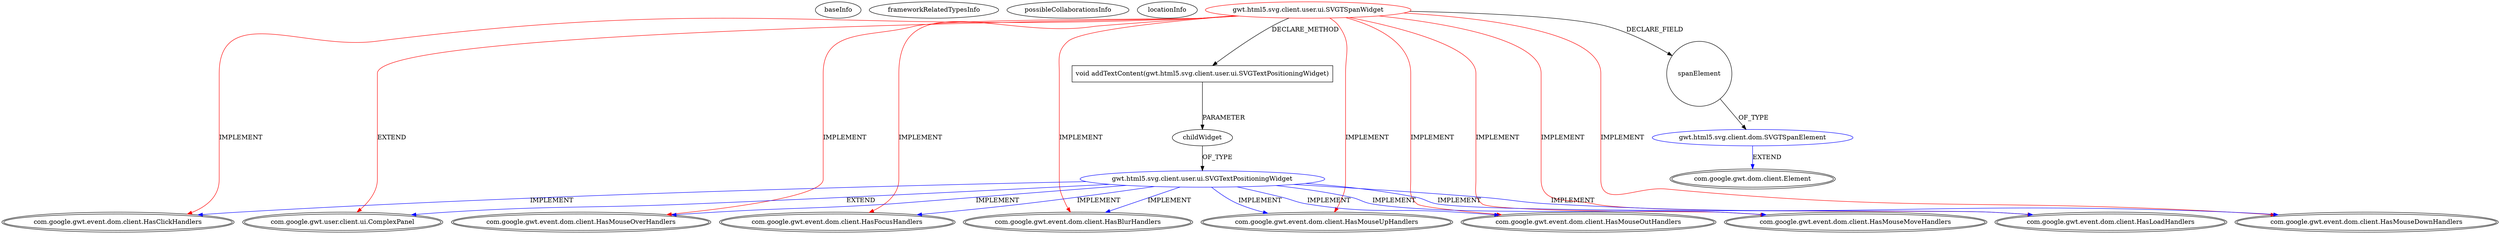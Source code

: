 digraph {
baseInfo[graphId=3984,category="extension_graph",isAnonymous=false,possibleRelation=true]
frameworkRelatedTypesInfo[0="com.google.gwt.user.client.ui.ComplexPanel",1="com.google.gwt.event.dom.client.HasFocusHandlers",2="com.google.gwt.event.dom.client.HasBlurHandlers",3="com.google.gwt.event.dom.client.HasClickHandlers",4="com.google.gwt.event.dom.client.HasMouseDownHandlers",5="com.google.gwt.event.dom.client.HasMouseUpHandlers",6="com.google.gwt.event.dom.client.HasMouseOverHandlers",7="com.google.gwt.event.dom.client.HasMouseMoveHandlers",8="com.google.gwt.event.dom.client.HasMouseOutHandlers",9="com.google.gwt.event.dom.client.HasLoadHandlers"]
possibleCollaborationsInfo[0="3984~CLIENT_METHOD_DECLARATION-PARAMETER_DECLARATION-~com.google.gwt.user.client.ui.ComplexPanel com.google.gwt.event.dom.client.HasFocusHandlers com.google.gwt.event.dom.client.HasBlurHandlers com.google.gwt.event.dom.client.HasClickHandlers com.google.gwt.event.dom.client.HasMouseDownHandlers com.google.gwt.event.dom.client.HasMouseUpHandlers com.google.gwt.event.dom.client.HasMouseOverHandlers com.google.gwt.event.dom.client.HasMouseMoveHandlers com.google.gwt.event.dom.client.HasMouseOutHandlers com.google.gwt.event.dom.client.HasLoadHandlers ~com.google.gwt.user.client.ui.ComplexPanel com.google.gwt.event.dom.client.HasFocusHandlers com.google.gwt.event.dom.client.HasBlurHandlers com.google.gwt.event.dom.client.HasClickHandlers com.google.gwt.event.dom.client.HasMouseDownHandlers com.google.gwt.event.dom.client.HasMouseUpHandlers com.google.gwt.event.dom.client.HasMouseOverHandlers com.google.gwt.event.dom.client.HasMouseMoveHandlers com.google.gwt.event.dom.client.HasMouseOutHandlers com.google.gwt.event.dom.client.HasLoadHandlers ~false~false",1="3984~FIELD_DECLARATION-~com.google.gwt.user.client.ui.ComplexPanel com.google.gwt.event.dom.client.HasFocusHandlers com.google.gwt.event.dom.client.HasBlurHandlers com.google.gwt.event.dom.client.HasClickHandlers com.google.gwt.event.dom.client.HasMouseDownHandlers com.google.gwt.event.dom.client.HasMouseUpHandlers com.google.gwt.event.dom.client.HasMouseOverHandlers com.google.gwt.event.dom.client.HasMouseMoveHandlers com.google.gwt.event.dom.client.HasMouseOutHandlers com.google.gwt.event.dom.client.HasLoadHandlers ~com.google.gwt.dom.client.Element ~false~false"]
locationInfo[projectName="mguiral-GwtSvgLib",filePath="/mguiral-GwtSvgLib/GwtSvgLib-master/src/gwt/html5/svg/client/user/ui/SVGTSpanWidget.java",contextSignature="SVGTSpanWidget",graphId="3984"]
0[label="gwt.html5.svg.client.user.ui.SVGTSpanWidget",vertexType="ROOT_CLIENT_CLASS_DECLARATION",isFrameworkType=false,color=red]
1[label="com.google.gwt.user.client.ui.ComplexPanel",vertexType="FRAMEWORK_CLASS_TYPE",isFrameworkType=true,peripheries=2]
2[label="com.google.gwt.event.dom.client.HasFocusHandlers",vertexType="FRAMEWORK_INTERFACE_TYPE",isFrameworkType=true,peripheries=2]
3[label="com.google.gwt.event.dom.client.HasBlurHandlers",vertexType="FRAMEWORK_INTERFACE_TYPE",isFrameworkType=true,peripheries=2]
4[label="com.google.gwt.event.dom.client.HasClickHandlers",vertexType="FRAMEWORK_INTERFACE_TYPE",isFrameworkType=true,peripheries=2]
5[label="com.google.gwt.event.dom.client.HasMouseDownHandlers",vertexType="FRAMEWORK_INTERFACE_TYPE",isFrameworkType=true,peripheries=2]
6[label="com.google.gwt.event.dom.client.HasMouseUpHandlers",vertexType="FRAMEWORK_INTERFACE_TYPE",isFrameworkType=true,peripheries=2]
7[label="com.google.gwt.event.dom.client.HasMouseOverHandlers",vertexType="FRAMEWORK_INTERFACE_TYPE",isFrameworkType=true,peripheries=2]
8[label="com.google.gwt.event.dom.client.HasMouseMoveHandlers",vertexType="FRAMEWORK_INTERFACE_TYPE",isFrameworkType=true,peripheries=2]
9[label="com.google.gwt.event.dom.client.HasMouseOutHandlers",vertexType="FRAMEWORK_INTERFACE_TYPE",isFrameworkType=true,peripheries=2]
10[label="com.google.gwt.event.dom.client.HasLoadHandlers",vertexType="FRAMEWORK_INTERFACE_TYPE",isFrameworkType=true,peripheries=2]
11[label="spanElement",vertexType="FIELD_DECLARATION",isFrameworkType=false,shape=circle]
12[label="gwt.html5.svg.client.dom.SVGTSpanElement",vertexType="REFERENCE_CLIENT_CLASS_DECLARATION",isFrameworkType=false,color=blue]
13[label="com.google.gwt.dom.client.Element",vertexType="FRAMEWORK_CLASS_TYPE",isFrameworkType=true,peripheries=2]
22[label="void addTextContent(gwt.html5.svg.client.user.ui.SVGTextPositioningWidget)",vertexType="CLIENT_METHOD_DECLARATION",isFrameworkType=false,shape=box]
23[label="childWidget",vertexType="PARAMETER_DECLARATION",isFrameworkType=false]
24[label="gwt.html5.svg.client.user.ui.SVGTextPositioningWidget",vertexType="REFERENCE_CLIENT_CLASS_DECLARATION",isFrameworkType=false,color=blue]
0->1[label="EXTEND",color=red]
0->2[label="IMPLEMENT",color=red]
0->3[label="IMPLEMENT",color=red]
0->4[label="IMPLEMENT",color=red]
0->5[label="IMPLEMENT",color=red]
0->6[label="IMPLEMENT",color=red]
0->7[label="IMPLEMENT",color=red]
0->8[label="IMPLEMENT",color=red]
0->9[label="IMPLEMENT",color=red]
0->10[label="IMPLEMENT",color=red]
0->11[label="DECLARE_FIELD"]
12->13[label="EXTEND",color=blue]
11->12[label="OF_TYPE"]
0->22[label="DECLARE_METHOD"]
24->1[label="EXTEND",color=blue]
24->2[label="IMPLEMENT",color=blue]
24->3[label="IMPLEMENT",color=blue]
24->4[label="IMPLEMENT",color=blue]
24->5[label="IMPLEMENT",color=blue]
24->6[label="IMPLEMENT",color=blue]
24->7[label="IMPLEMENT",color=blue]
24->8[label="IMPLEMENT",color=blue]
24->9[label="IMPLEMENT",color=blue]
24->10[label="IMPLEMENT",color=blue]
23->24[label="OF_TYPE"]
22->23[label="PARAMETER"]
}
